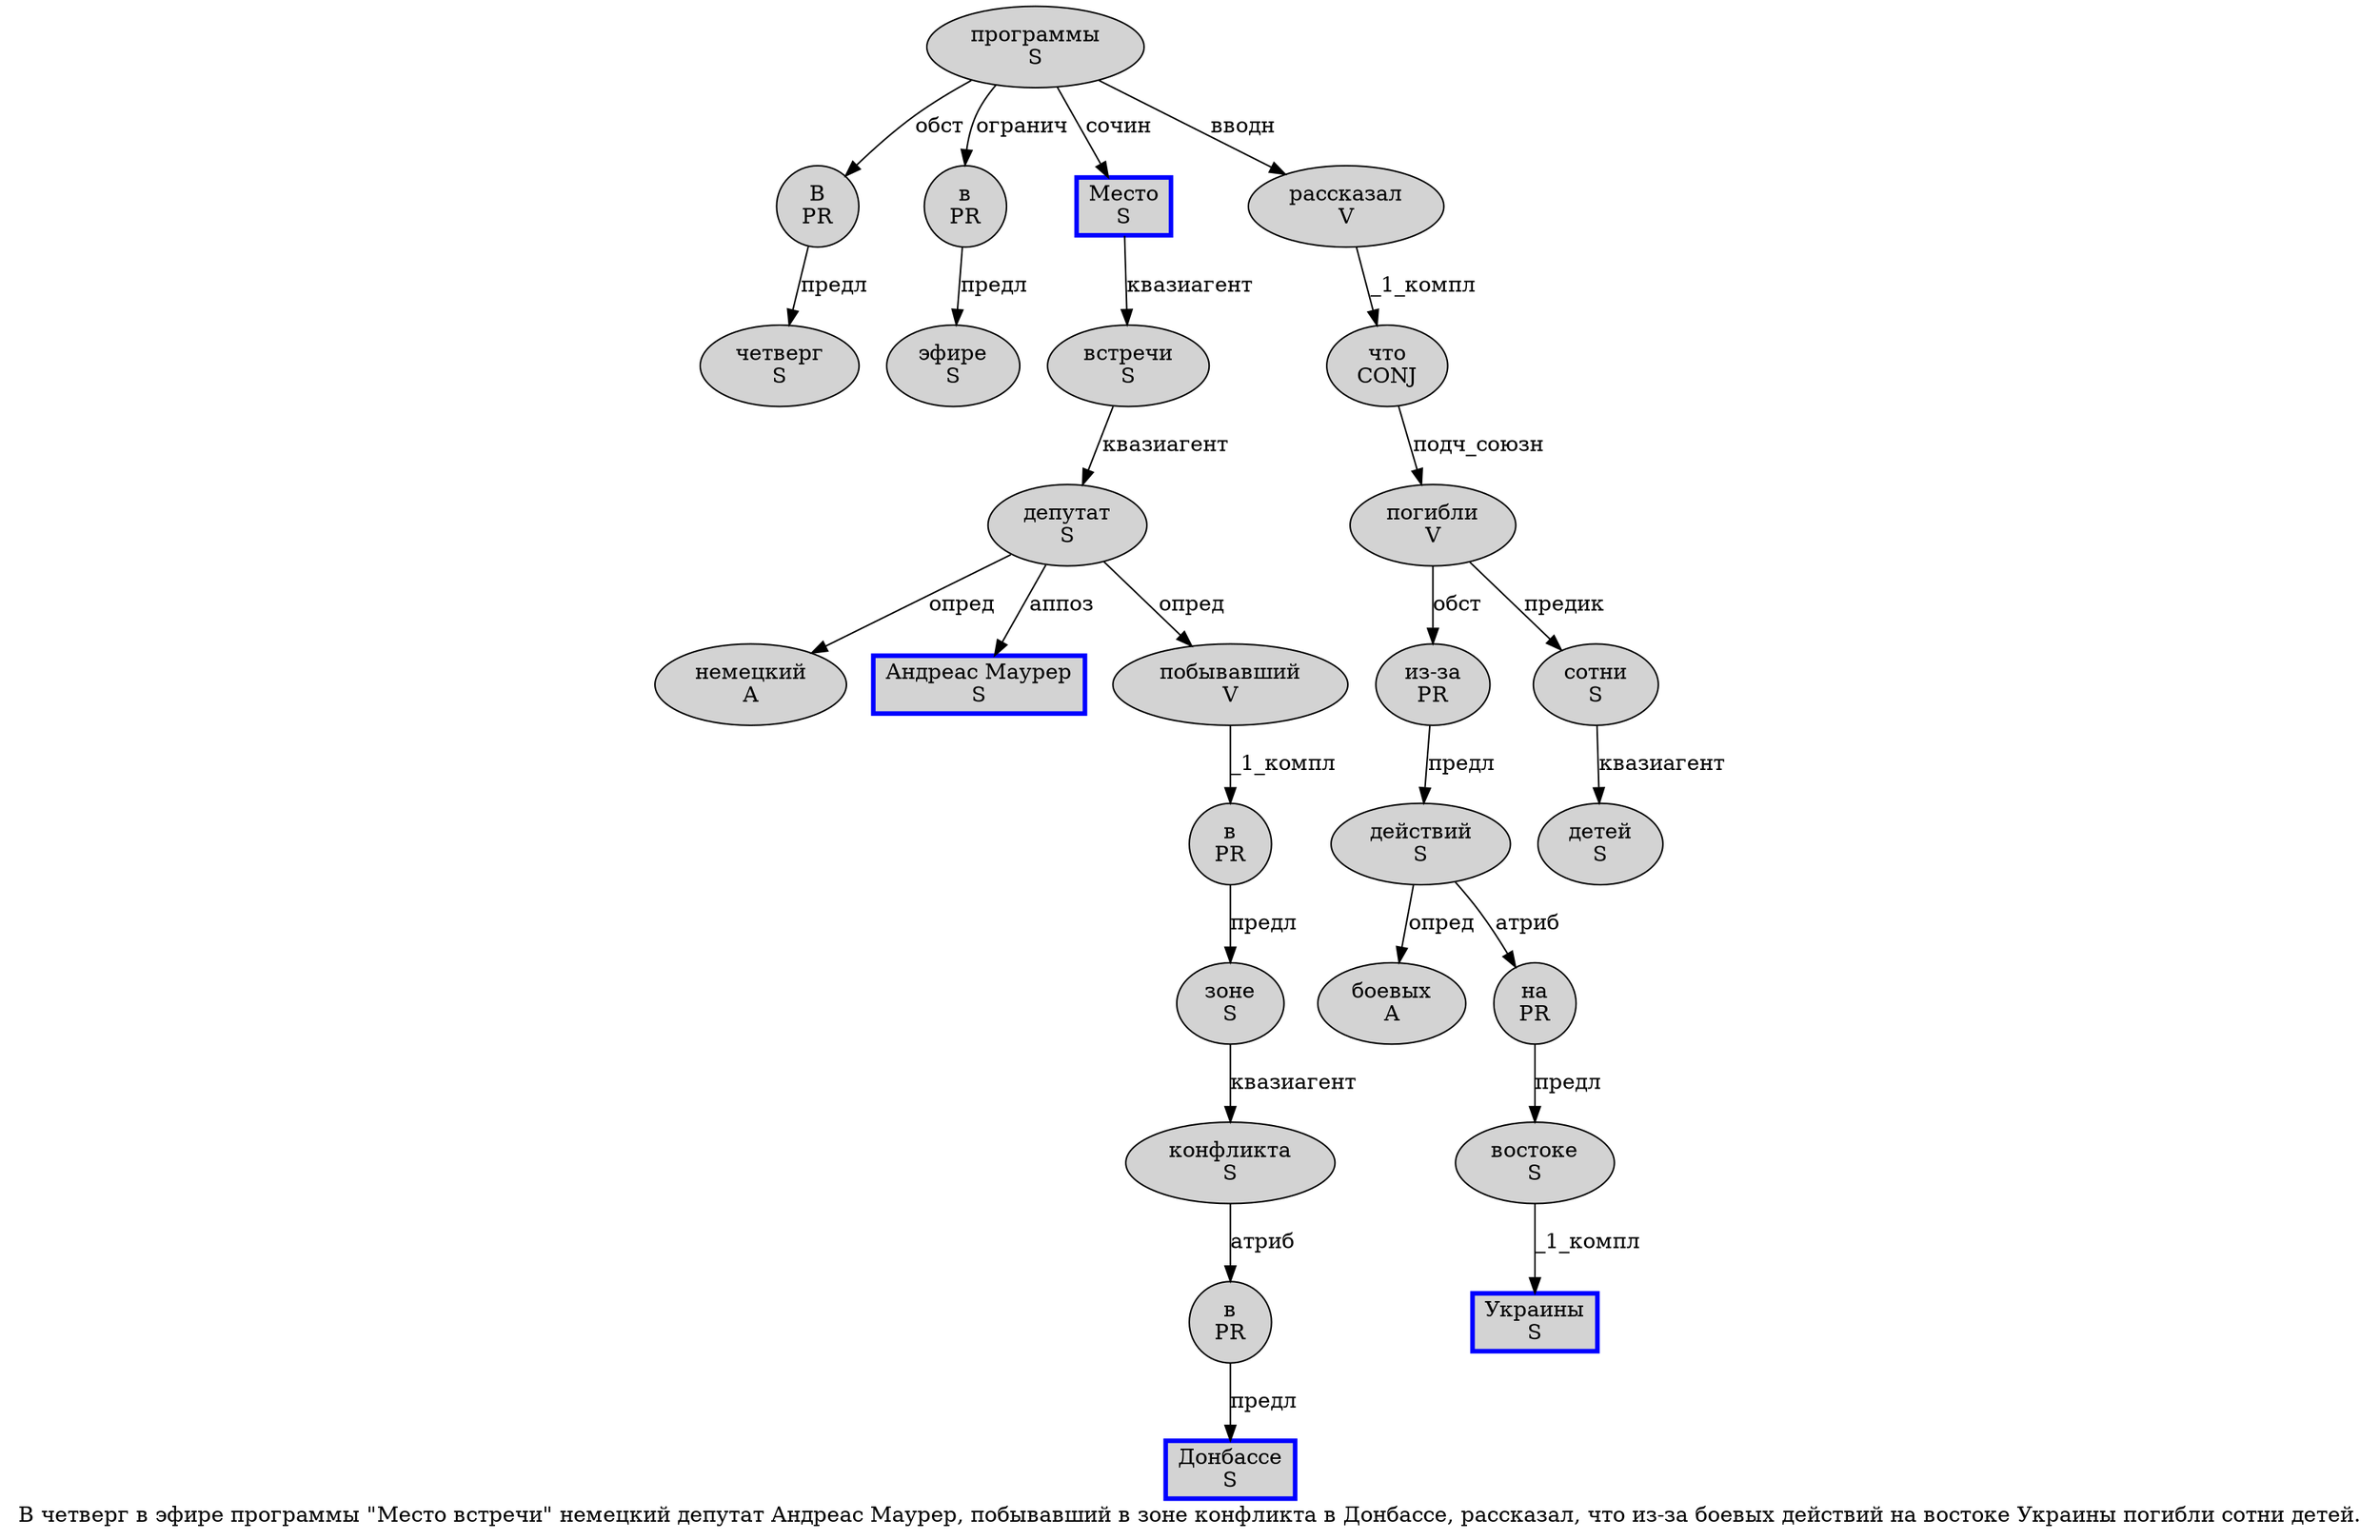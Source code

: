 digraph SENTENCE_1066 {
	graph [label="В четверг в эфире программы \"Место встречи\" немецкий депутат Андреас Маурер, побывавший в зоне конфликта в Донбассе, рассказал, что из-за боевых действий на востоке Украины погибли сотни детей."]
	node [style=filled]
		0 [label="В
PR" color="" fillcolor=lightgray penwidth=1 shape=ellipse]
		1 [label="четверг
S" color="" fillcolor=lightgray penwidth=1 shape=ellipse]
		2 [label="в
PR" color="" fillcolor=lightgray penwidth=1 shape=ellipse]
		3 [label="эфире
S" color="" fillcolor=lightgray penwidth=1 shape=ellipse]
		4 [label="программы
S" color="" fillcolor=lightgray penwidth=1 shape=ellipse]
		6 [label="Место
S" color=blue fillcolor=lightgray penwidth=3 shape=box]
		7 [label="встречи
S" color="" fillcolor=lightgray penwidth=1 shape=ellipse]
		9 [label="немецкий
A" color="" fillcolor=lightgray penwidth=1 shape=ellipse]
		10 [label="депутат
S" color="" fillcolor=lightgray penwidth=1 shape=ellipse]
		11 [label="Андреас Маурер
S" color=blue fillcolor=lightgray penwidth=3 shape=box]
		13 [label="побывавший
V" color="" fillcolor=lightgray penwidth=1 shape=ellipse]
		14 [label="в
PR" color="" fillcolor=lightgray penwidth=1 shape=ellipse]
		15 [label="зоне
S" color="" fillcolor=lightgray penwidth=1 shape=ellipse]
		16 [label="конфликта
S" color="" fillcolor=lightgray penwidth=1 shape=ellipse]
		17 [label="в
PR" color="" fillcolor=lightgray penwidth=1 shape=ellipse]
		18 [label="Донбассе
S" color=blue fillcolor=lightgray penwidth=3 shape=box]
		20 [label="рассказал
V" color="" fillcolor=lightgray penwidth=1 shape=ellipse]
		22 [label="что
CONJ" color="" fillcolor=lightgray penwidth=1 shape=ellipse]
		23 [label="из-за
PR" color="" fillcolor=lightgray penwidth=1 shape=ellipse]
		24 [label="боевых
A" color="" fillcolor=lightgray penwidth=1 shape=ellipse]
		25 [label="действий
S" color="" fillcolor=lightgray penwidth=1 shape=ellipse]
		26 [label="на
PR" color="" fillcolor=lightgray penwidth=1 shape=ellipse]
		27 [label="востоке
S" color="" fillcolor=lightgray penwidth=1 shape=ellipse]
		28 [label="Украины
S" color=blue fillcolor=lightgray penwidth=3 shape=box]
		29 [label="погибли
V" color="" fillcolor=lightgray penwidth=1 shape=ellipse]
		30 [label="сотни
S" color="" fillcolor=lightgray penwidth=1 shape=ellipse]
		31 [label="детей
S" color="" fillcolor=lightgray penwidth=1 shape=ellipse]
			14 -> 15 [label="предл"]
			16 -> 17 [label="атриб"]
			23 -> 25 [label="предл"]
			30 -> 31 [label="квазиагент"]
			29 -> 23 [label="обст"]
			29 -> 30 [label="предик"]
			15 -> 16 [label="квазиагент"]
			2 -> 3 [label="предл"]
			26 -> 27 [label="предл"]
			7 -> 10 [label="квазиагент"]
			13 -> 14 [label="_1_компл"]
			20 -> 22 [label="_1_компл"]
			6 -> 7 [label="квазиагент"]
			4 -> 0 [label="обст"]
			4 -> 2 [label="огранич"]
			4 -> 6 [label="сочин"]
			4 -> 20 [label="вводн"]
			10 -> 9 [label="опред"]
			10 -> 11 [label="аппоз"]
			10 -> 13 [label="опред"]
			25 -> 24 [label="опред"]
			25 -> 26 [label="атриб"]
			17 -> 18 [label="предл"]
			0 -> 1 [label="предл"]
			27 -> 28 [label="_1_компл"]
			22 -> 29 [label="подч_союзн"]
}